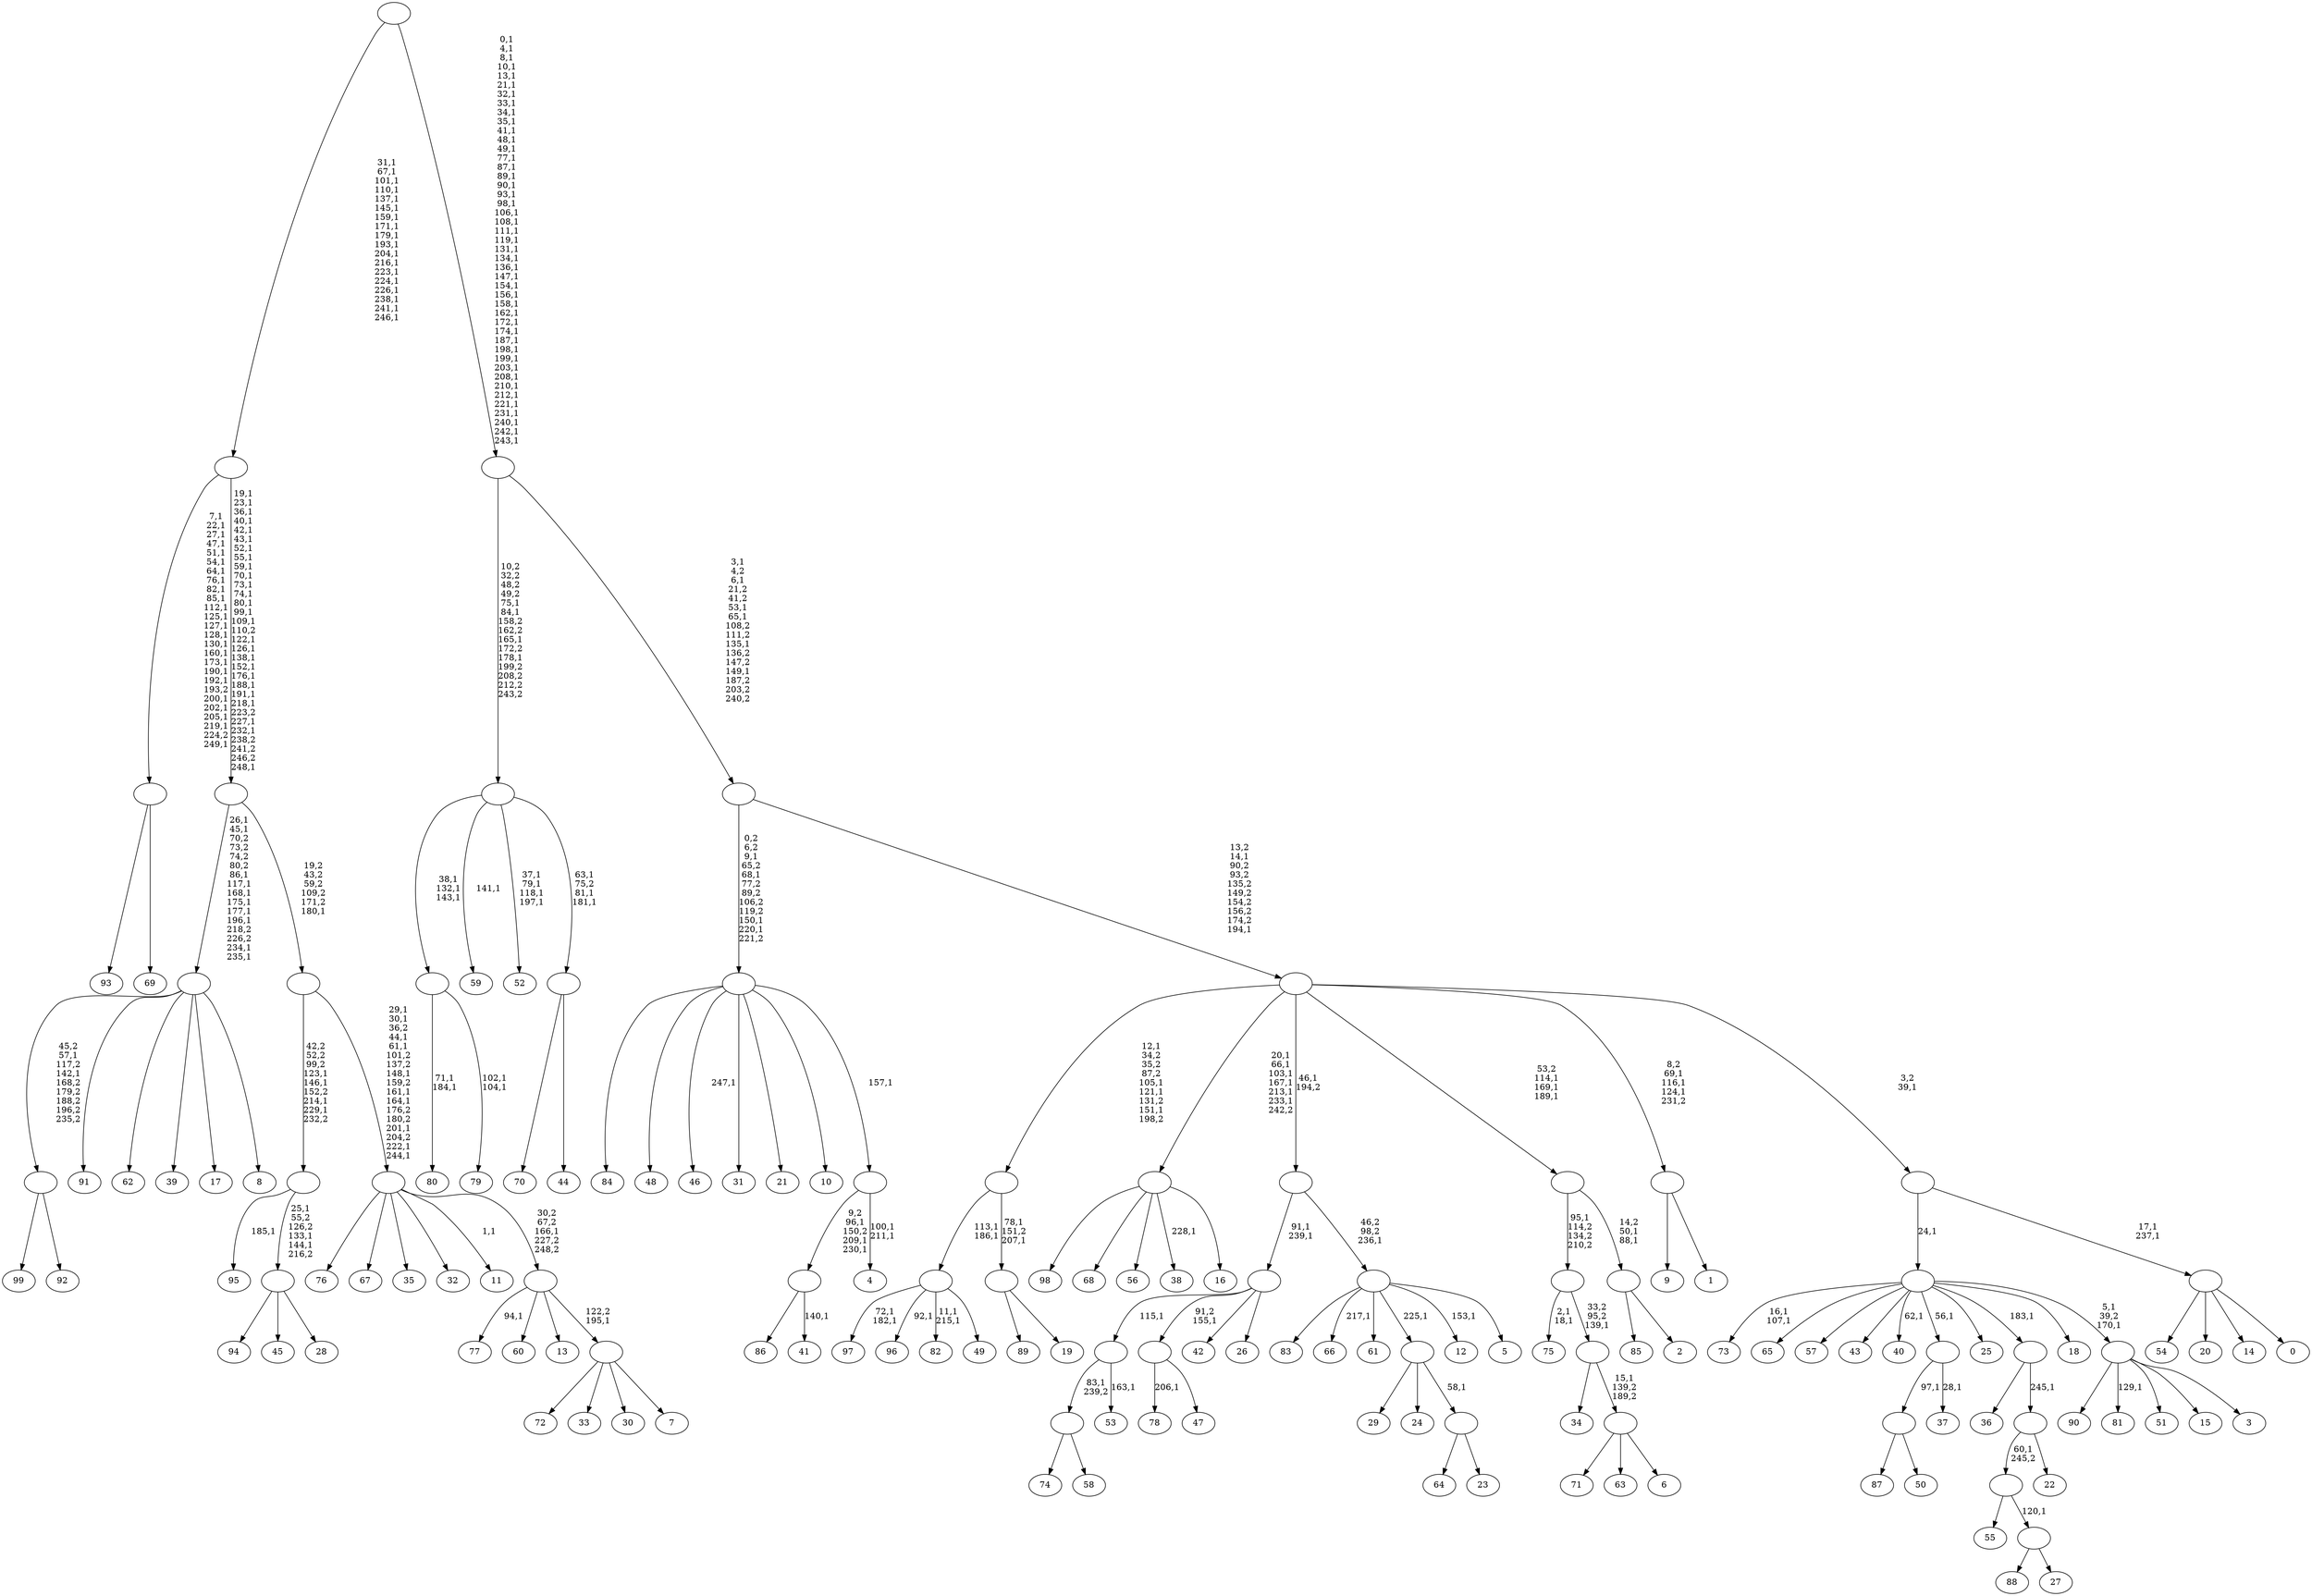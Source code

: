 digraph T {
	350 [label="99"]
	349 [label="98"]
	348 [label="97"]
	345 [label="96"]
	343 [label="95"]
	341 [label="94"]
	340 [label="93"]
	339 [label="92"]
	338 [label=""]
	336 [label="91"]
	335 [label="90"]
	334 [label="89"]
	333 [label="88"]
	332 [label="87"]
	331 [label="86"]
	330 [label="85"]
	329 [label="84"]
	328 [label="83"]
	327 [label="82"]
	324 [label="81"]
	322 [label="80"]
	319 [label="79"]
	316 [label=""]
	313 [label="78"]
	311 [label="77"]
	309 [label="76"]
	308 [label="75"]
	305 [label="74"]
	304 [label="73"]
	301 [label="72"]
	300 [label="71"]
	299 [label="70"]
	298 [label="69"]
	297 [label=""]
	273 [label="68"]
	272 [label="67"]
	271 [label="66"]
	269 [label="65"]
	268 [label="64"]
	267 [label="63"]
	266 [label="62"]
	265 [label="61"]
	264 [label="60"]
	263 [label="59"]
	261 [label="58"]
	260 [label=""]
	259 [label="57"]
	258 [label="56"]
	257 [label="55"]
	256 [label="54"]
	255 [label="53"]
	253 [label=""]
	252 [label="52"]
	247 [label="51"]
	246 [label="50"]
	245 [label=""]
	244 [label="49"]
	243 [label=""]
	241 [label="48"]
	240 [label="47"]
	239 [label=""]
	238 [label="46"]
	236 [label="45"]
	235 [label="44"]
	234 [label=""]
	231 [label=""]
	227 [label="43"]
	226 [label="42"]
	225 [label="41"]
	223 [label=""]
	220 [label="40"]
	218 [label="39"]
	217 [label="38"]
	215 [label="37"]
	213 [label=""]
	212 [label="36"]
	211 [label="35"]
	210 [label="34"]
	209 [label="33"]
	208 [label="32"]
	207 [label="31"]
	206 [label="30"]
	205 [label="29"]
	204 [label="28"]
	203 [label=""]
	200 [label=""]
	196 [label="27"]
	195 [label=""]
	194 [label=""]
	193 [label="26"]
	192 [label=""]
	190 [label="25"]
	189 [label="24"]
	188 [label="23"]
	187 [label=""]
	186 [label=""]
	185 [label="22"]
	184 [label=""]
	183 [label=""]
	182 [label="21"]
	181 [label="20"]
	180 [label="19"]
	179 [label=""]
	177 [label=""]
	173 [label="18"]
	172 [label="17"]
	171 [label="16"]
	170 [label=""]
	164 [label="15"]
	163 [label="14"]
	162 [label="13"]
	161 [label="12"]
	159 [label="11"]
	157 [label="10"]
	156 [label="9"]
	155 [label="8"]
	154 [label=""]
	144 [label="7"]
	143 [label=""]
	142 [label=""]
	141 [label=""]
	131 [label=""]
	130 [label=""]
	104 [label=""]
	86 [label="6"]
	85 [label=""]
	84 [label=""]
	83 [label=""]
	82 [label="5"]
	81 [label=""]
	80 [label=""]
	79 [label="4"]
	76 [label=""]
	75 [label=""]
	71 [label="3"]
	70 [label=""]
	68 [label=""]
	67 [label="2"]
	66 [label=""]
	64 [label=""]
	61 [label="1"]
	60 [label=""]
	57 [label="0"]
	56 [label=""]
	54 [label=""]
	53 [label=""]
	51 [label=""]
	45 [label=""]
	0 [label=""]
	338 -> 350 [label=""]
	338 -> 339 [label=""]
	316 -> 319 [label="102,1\n104,1"]
	316 -> 322 [label="71,1\n184,1"]
	297 -> 340 [label=""]
	297 -> 298 [label=""]
	260 -> 305 [label=""]
	260 -> 261 [label=""]
	253 -> 255 [label="163,1"]
	253 -> 260 [label="83,1\n239,2"]
	245 -> 332 [label=""]
	245 -> 246 [label=""]
	243 -> 327 [label="11,1\n215,1"]
	243 -> 345 [label="92,1"]
	243 -> 348 [label="72,1\n182,1"]
	243 -> 244 [label=""]
	239 -> 313 [label="206,1"]
	239 -> 240 [label=""]
	234 -> 299 [label=""]
	234 -> 235 [label=""]
	231 -> 234 [label="63,1\n75,2\n81,1\n181,1"]
	231 -> 252 [label="37,1\n79,1\n118,1\n197,1"]
	231 -> 263 [label="141,1"]
	231 -> 316 [label="38,1\n132,1\n143,1"]
	223 -> 225 [label="140,1"]
	223 -> 331 [label=""]
	213 -> 215 [label="28,1"]
	213 -> 245 [label="97,1"]
	203 -> 341 [label=""]
	203 -> 236 [label=""]
	203 -> 204 [label=""]
	200 -> 203 [label="25,1\n55,2\n126,2\n133,1\n144,1\n216,2"]
	200 -> 343 [label="185,1"]
	195 -> 333 [label=""]
	195 -> 196 [label=""]
	194 -> 257 [label=""]
	194 -> 195 [label="120,1"]
	192 -> 253 [label="115,1"]
	192 -> 239 [label="91,2\n155,1"]
	192 -> 226 [label=""]
	192 -> 193 [label=""]
	187 -> 268 [label=""]
	187 -> 188 [label=""]
	186 -> 205 [label=""]
	186 -> 189 [label=""]
	186 -> 187 [label="58,1"]
	184 -> 194 [label="60,1\n245,2"]
	184 -> 185 [label=""]
	183 -> 212 [label=""]
	183 -> 184 [label="245,1"]
	179 -> 334 [label=""]
	179 -> 180 [label=""]
	177 -> 179 [label="78,1\n151,2\n207,1"]
	177 -> 243 [label="113,1\n186,1"]
	170 -> 217 [label="228,1"]
	170 -> 349 [label=""]
	170 -> 273 [label=""]
	170 -> 258 [label=""]
	170 -> 171 [label=""]
	154 -> 338 [label="45,2\n57,1\n117,2\n142,1\n168,2\n179,2\n188,2\n196,2\n235,2"]
	154 -> 336 [label=""]
	154 -> 266 [label=""]
	154 -> 218 [label=""]
	154 -> 172 [label=""]
	154 -> 155 [label=""]
	143 -> 301 [label=""]
	143 -> 209 [label=""]
	143 -> 206 [label=""]
	143 -> 144 [label=""]
	142 -> 311 [label="94,1"]
	142 -> 264 [label=""]
	142 -> 162 [label=""]
	142 -> 143 [label="122,2\n195,1"]
	141 -> 159 [label="1,1"]
	141 -> 309 [label=""]
	141 -> 272 [label=""]
	141 -> 211 [label=""]
	141 -> 208 [label=""]
	141 -> 142 [label="30,2\n67,2\n166,1\n227,2\n248,2"]
	131 -> 141 [label="29,1\n30,1\n36,2\n44,1\n61,1\n101,2\n137,2\n148,1\n159,2\n161,1\n164,1\n176,2\n180,2\n201,1\n204,2\n222,1\n244,1"]
	131 -> 200 [label="42,2\n52,2\n99,2\n123,1\n146,1\n152,2\n214,1\n229,1\n232,2"]
	130 -> 154 [label="26,1\n45,1\n70,2\n73,2\n74,2\n80,2\n86,1\n117,1\n168,1\n175,1\n177,1\n196,1\n218,2\n226,2\n234,1\n235,1"]
	130 -> 131 [label="19,2\n43,2\n59,2\n109,2\n171,2\n180,1"]
	104 -> 130 [label="19,1\n23,1\n36,1\n40,1\n42,1\n43,1\n52,1\n55,1\n59,1\n70,1\n73,1\n74,1\n80,1\n99,1\n109,1\n110,2\n122,1\n126,1\n138,1\n152,1\n176,1\n188,1\n191,1\n218,1\n223,2\n227,1\n232,1\n238,2\n241,2\n246,2\n248,1"]
	104 -> 297 [label="7,1\n22,1\n27,1\n47,1\n51,1\n54,1\n64,1\n76,1\n82,1\n85,1\n112,1\n125,1\n127,1\n128,1\n130,1\n160,1\n173,1\n190,1\n192,1\n193,2\n200,1\n202,1\n205,1\n219,1\n224,2\n249,1"]
	85 -> 300 [label=""]
	85 -> 267 [label=""]
	85 -> 86 [label=""]
	84 -> 210 [label=""]
	84 -> 85 [label="15,1\n139,2\n189,2"]
	83 -> 308 [label="2,1\n18,1"]
	83 -> 84 [label="33,2\n95,2\n139,1"]
	81 -> 161 [label="153,1"]
	81 -> 271 [label="217,1"]
	81 -> 328 [label=""]
	81 -> 265 [label=""]
	81 -> 186 [label="225,1"]
	81 -> 82 [label=""]
	80 -> 192 [label="91,1\n239,1"]
	80 -> 81 [label="46,2\n98,2\n236,1"]
	76 -> 79 [label="100,1\n211,1"]
	76 -> 223 [label="9,2\n96,1\n150,2\n209,1\n230,1"]
	75 -> 238 [label="247,1"]
	75 -> 329 [label=""]
	75 -> 241 [label=""]
	75 -> 207 [label=""]
	75 -> 182 [label=""]
	75 -> 157 [label=""]
	75 -> 76 [label="157,1"]
	70 -> 324 [label="129,1"]
	70 -> 335 [label=""]
	70 -> 247 [label=""]
	70 -> 164 [label=""]
	70 -> 71 [label=""]
	68 -> 70 [label="5,1\n39,2\n170,1"]
	68 -> 220 [label="62,1"]
	68 -> 304 [label="16,1\n107,1"]
	68 -> 269 [label=""]
	68 -> 259 [label=""]
	68 -> 227 [label=""]
	68 -> 213 [label="56,1"]
	68 -> 190 [label=""]
	68 -> 183 [label="183,1"]
	68 -> 173 [label=""]
	66 -> 330 [label=""]
	66 -> 67 [label=""]
	64 -> 66 [label="14,2\n50,1\n88,1"]
	64 -> 83 [label="95,1\n114,2\n134,2\n210,2"]
	60 -> 156 [label=""]
	60 -> 61 [label=""]
	56 -> 256 [label=""]
	56 -> 181 [label=""]
	56 -> 163 [label=""]
	56 -> 57 [label=""]
	54 -> 56 [label="17,1\n237,1"]
	54 -> 68 [label="24,1"]
	53 -> 60 [label="8,2\n69,1\n116,1\n124,1\n231,2"]
	53 -> 64 [label="53,2\n114,1\n169,1\n189,1"]
	53 -> 170 [label="20,1\n66,1\n103,1\n167,1\n213,1\n233,1\n242,2"]
	53 -> 177 [label="12,1\n34,2\n35,2\n87,2\n105,1\n121,1\n131,2\n151,1\n198,2"]
	53 -> 80 [label="46,1\n194,2"]
	53 -> 54 [label="3,2\n39,1"]
	51 -> 53 [label="13,2\n14,1\n90,2\n93,2\n135,2\n149,2\n154,2\n156,2\n174,2\n194,1"]
	51 -> 75 [label="0,2\n6,2\n9,1\n65,2\n68,1\n77,2\n89,2\n106,2\n119,2\n150,1\n220,1\n221,2"]
	45 -> 51 [label="3,1\n4,2\n6,1\n21,2\n41,2\n53,1\n65,1\n108,2\n111,2\n135,1\n136,2\n147,2\n149,1\n187,2\n203,2\n240,2"]
	45 -> 231 [label="10,2\n32,2\n48,2\n49,2\n75,1\n84,1\n158,2\n162,2\n165,1\n172,2\n178,1\n199,2\n208,2\n212,2\n243,2"]
	0 -> 45 [label="0,1\n4,1\n8,1\n10,1\n13,1\n21,1\n32,1\n33,1\n34,1\n35,1\n41,1\n48,1\n49,1\n77,1\n87,1\n89,1\n90,1\n93,1\n98,1\n106,1\n108,1\n111,1\n119,1\n131,1\n134,1\n136,1\n147,1\n154,1\n156,1\n158,1\n162,1\n172,1\n174,1\n187,1\n198,1\n199,1\n203,1\n208,1\n210,1\n212,1\n221,1\n231,1\n240,1\n242,1\n243,1"]
	0 -> 104 [label="31,1\n67,1\n101,1\n110,1\n137,1\n145,1\n159,1\n171,1\n179,1\n193,1\n204,1\n216,1\n223,1\n224,1\n226,1\n238,1\n241,1\n246,1"]
}
